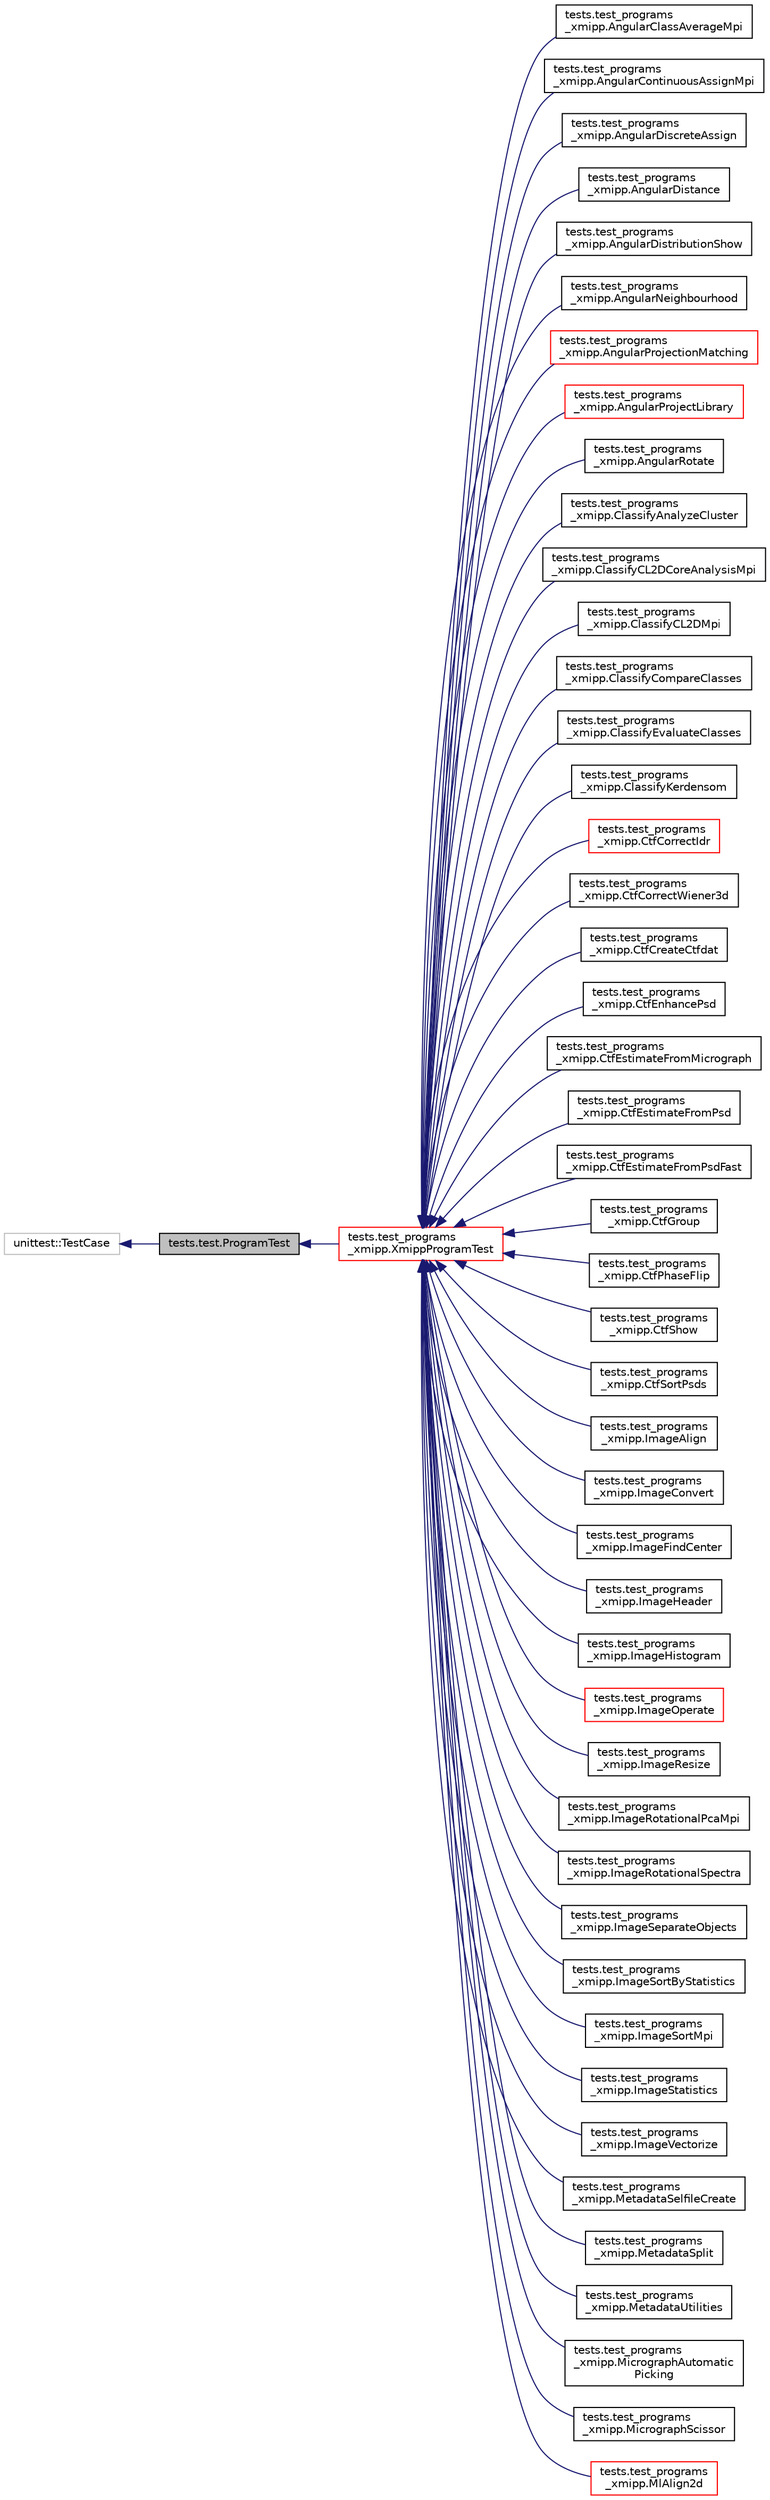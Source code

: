 digraph "tests.test.ProgramTest"
{
  edge [fontname="Helvetica",fontsize="10",labelfontname="Helvetica",labelfontsize="10"];
  node [fontname="Helvetica",fontsize="10",shape=record];
  rankdir="LR";
  Node0 [label="tests.test.ProgramTest",height=0.2,width=0.4,color="black", fillcolor="grey75", style="filled", fontcolor="black"];
  Node1 -> Node0 [dir="back",color="midnightblue",fontsize="10",style="solid",fontname="Helvetica"];
  Node1 [label="unittest::TestCase",height=0.2,width=0.4,color="grey75", fillcolor="white", style="filled"];
  Node0 -> Node2 [dir="back",color="midnightblue",fontsize="10",style="solid",fontname="Helvetica"];
  Node2 [label="tests.test_programs\l_xmipp.XmippProgramTest",height=0.2,width=0.4,color="red", fillcolor="white", style="filled",URL="$classtests_1_1test__programs__xmipp_1_1XmippProgramTest.html"];
  Node2 -> Node3 [dir="back",color="midnightblue",fontsize="10",style="solid",fontname="Helvetica"];
  Node3 [label="tests.test_programs\l_xmipp.AngularClassAverageMpi",height=0.2,width=0.4,color="black", fillcolor="white", style="filled",URL="$classtests_1_1test__programs__xmipp_1_1AngularClassAverageMpi.html"];
  Node2 -> Node4 [dir="back",color="midnightblue",fontsize="10",style="solid",fontname="Helvetica"];
  Node4 [label="tests.test_programs\l_xmipp.AngularContinuousAssignMpi",height=0.2,width=0.4,color="black", fillcolor="white", style="filled",URL="$classtests_1_1test__programs__xmipp_1_1AngularContinuousAssignMpi.html"];
  Node2 -> Node5 [dir="back",color="midnightblue",fontsize="10",style="solid",fontname="Helvetica"];
  Node5 [label="tests.test_programs\l_xmipp.AngularDiscreteAssign",height=0.2,width=0.4,color="black", fillcolor="white", style="filled",URL="$classtests_1_1test__programs__xmipp_1_1AngularDiscreteAssign.html"];
  Node2 -> Node6 [dir="back",color="midnightblue",fontsize="10",style="solid",fontname="Helvetica"];
  Node6 [label="tests.test_programs\l_xmipp.AngularDistance",height=0.2,width=0.4,color="black", fillcolor="white", style="filled",URL="$classtests_1_1test__programs__xmipp_1_1AngularDistance.html"];
  Node2 -> Node7 [dir="back",color="midnightblue",fontsize="10",style="solid",fontname="Helvetica"];
  Node7 [label="tests.test_programs\l_xmipp.AngularDistributionShow",height=0.2,width=0.4,color="black", fillcolor="white", style="filled",URL="$classtests_1_1test__programs__xmipp_1_1AngularDistributionShow.html"];
  Node2 -> Node8 [dir="back",color="midnightblue",fontsize="10",style="solid",fontname="Helvetica"];
  Node8 [label="tests.test_programs\l_xmipp.AngularNeighbourhood",height=0.2,width=0.4,color="black", fillcolor="white", style="filled",URL="$classtests_1_1test__programs__xmipp_1_1AngularNeighbourhood.html"];
  Node2 -> Node9 [dir="back",color="midnightblue",fontsize="10",style="solid",fontname="Helvetica"];
  Node9 [label="tests.test_programs\l_xmipp.AngularProjectionMatching",height=0.2,width=0.4,color="red", fillcolor="white", style="filled",URL="$classtests_1_1test__programs__xmipp_1_1AngularProjectionMatching.html"];
  Node2 -> Node11 [dir="back",color="midnightblue",fontsize="10",style="solid",fontname="Helvetica"];
  Node11 [label="tests.test_programs\l_xmipp.AngularProjectLibrary",height=0.2,width=0.4,color="red", fillcolor="white", style="filled",URL="$classtests_1_1test__programs__xmipp_1_1AngularProjectLibrary.html"];
  Node2 -> Node13 [dir="back",color="midnightblue",fontsize="10",style="solid",fontname="Helvetica"];
  Node13 [label="tests.test_programs\l_xmipp.AngularRotate",height=0.2,width=0.4,color="black", fillcolor="white", style="filled",URL="$classtests_1_1test__programs__xmipp_1_1AngularRotate.html"];
  Node2 -> Node14 [dir="back",color="midnightblue",fontsize="10",style="solid",fontname="Helvetica"];
  Node14 [label="tests.test_programs\l_xmipp.ClassifyAnalyzeCluster",height=0.2,width=0.4,color="black", fillcolor="white", style="filled",URL="$classtests_1_1test__programs__xmipp_1_1ClassifyAnalyzeCluster.html"];
  Node2 -> Node15 [dir="back",color="midnightblue",fontsize="10",style="solid",fontname="Helvetica"];
  Node15 [label="tests.test_programs\l_xmipp.ClassifyCL2DCoreAnalysisMpi",height=0.2,width=0.4,color="black", fillcolor="white", style="filled",URL="$classtests_1_1test__programs__xmipp_1_1ClassifyCL2DCoreAnalysisMpi.html"];
  Node2 -> Node16 [dir="back",color="midnightblue",fontsize="10",style="solid",fontname="Helvetica"];
  Node16 [label="tests.test_programs\l_xmipp.ClassifyCL2DMpi",height=0.2,width=0.4,color="black", fillcolor="white", style="filled",URL="$classtests_1_1test__programs__xmipp_1_1ClassifyCL2DMpi.html"];
  Node2 -> Node17 [dir="back",color="midnightblue",fontsize="10",style="solid",fontname="Helvetica"];
  Node17 [label="tests.test_programs\l_xmipp.ClassifyCompareClasses",height=0.2,width=0.4,color="black", fillcolor="white", style="filled",URL="$classtests_1_1test__programs__xmipp_1_1ClassifyCompareClasses.html"];
  Node2 -> Node18 [dir="back",color="midnightblue",fontsize="10",style="solid",fontname="Helvetica"];
  Node18 [label="tests.test_programs\l_xmipp.ClassifyEvaluateClasses",height=0.2,width=0.4,color="black", fillcolor="white", style="filled",URL="$classtests_1_1test__programs__xmipp_1_1ClassifyEvaluateClasses.html"];
  Node2 -> Node19 [dir="back",color="midnightblue",fontsize="10",style="solid",fontname="Helvetica"];
  Node19 [label="tests.test_programs\l_xmipp.ClassifyKerdensom",height=0.2,width=0.4,color="black", fillcolor="white", style="filled",URL="$classtests_1_1test__programs__xmipp_1_1ClassifyKerdensom.html"];
  Node2 -> Node20 [dir="back",color="midnightblue",fontsize="10",style="solid",fontname="Helvetica"];
  Node20 [label="tests.test_programs\l_xmipp.CtfCorrectIdr",height=0.2,width=0.4,color="red", fillcolor="white", style="filled",URL="$classtests_1_1test__programs__xmipp_1_1CtfCorrectIdr.html"];
  Node2 -> Node22 [dir="back",color="midnightblue",fontsize="10",style="solid",fontname="Helvetica"];
  Node22 [label="tests.test_programs\l_xmipp.CtfCorrectWiener3d",height=0.2,width=0.4,color="black", fillcolor="white", style="filled",URL="$classtests_1_1test__programs__xmipp_1_1CtfCorrectWiener3d.html"];
  Node2 -> Node23 [dir="back",color="midnightblue",fontsize="10",style="solid",fontname="Helvetica"];
  Node23 [label="tests.test_programs\l_xmipp.CtfCreateCtfdat",height=0.2,width=0.4,color="black", fillcolor="white", style="filled",URL="$classtests_1_1test__programs__xmipp_1_1CtfCreateCtfdat.html"];
  Node2 -> Node24 [dir="back",color="midnightblue",fontsize="10",style="solid",fontname="Helvetica"];
  Node24 [label="tests.test_programs\l_xmipp.CtfEnhancePsd",height=0.2,width=0.4,color="black", fillcolor="white", style="filled",URL="$classtests_1_1test__programs__xmipp_1_1CtfEnhancePsd.html"];
  Node2 -> Node25 [dir="back",color="midnightblue",fontsize="10",style="solid",fontname="Helvetica"];
  Node25 [label="tests.test_programs\l_xmipp.CtfEstimateFromMicrograph",height=0.2,width=0.4,color="black", fillcolor="white", style="filled",URL="$classtests_1_1test__programs__xmipp_1_1CtfEstimateFromMicrograph.html"];
  Node2 -> Node26 [dir="back",color="midnightblue",fontsize="10",style="solid",fontname="Helvetica"];
  Node26 [label="tests.test_programs\l_xmipp.CtfEstimateFromPsd",height=0.2,width=0.4,color="black", fillcolor="white", style="filled",URL="$classtests_1_1test__programs__xmipp_1_1CtfEstimateFromPsd.html"];
  Node2 -> Node27 [dir="back",color="midnightblue",fontsize="10",style="solid",fontname="Helvetica"];
  Node27 [label="tests.test_programs\l_xmipp.CtfEstimateFromPsdFast",height=0.2,width=0.4,color="black", fillcolor="white", style="filled",URL="$classtests_1_1test__programs__xmipp_1_1CtfEstimateFromPsdFast.html"];
  Node2 -> Node28 [dir="back",color="midnightblue",fontsize="10",style="solid",fontname="Helvetica"];
  Node28 [label="tests.test_programs\l_xmipp.CtfGroup",height=0.2,width=0.4,color="black", fillcolor="white", style="filled",URL="$classtests_1_1test__programs__xmipp_1_1CtfGroup.html"];
  Node2 -> Node29 [dir="back",color="midnightblue",fontsize="10",style="solid",fontname="Helvetica"];
  Node29 [label="tests.test_programs\l_xmipp.CtfPhaseFlip",height=0.2,width=0.4,color="black", fillcolor="white", style="filled",URL="$classtests_1_1test__programs__xmipp_1_1CtfPhaseFlip.html"];
  Node2 -> Node30 [dir="back",color="midnightblue",fontsize="10",style="solid",fontname="Helvetica"];
  Node30 [label="tests.test_programs\l_xmipp.CtfShow",height=0.2,width=0.4,color="black", fillcolor="white", style="filled",URL="$classtests_1_1test__programs__xmipp_1_1CtfShow.html"];
  Node2 -> Node31 [dir="back",color="midnightblue",fontsize="10",style="solid",fontname="Helvetica"];
  Node31 [label="tests.test_programs\l_xmipp.CtfSortPsds",height=0.2,width=0.4,color="black", fillcolor="white", style="filled",URL="$classtests_1_1test__programs__xmipp_1_1CtfSortPsds.html"];
  Node2 -> Node32 [dir="back",color="midnightblue",fontsize="10",style="solid",fontname="Helvetica"];
  Node32 [label="tests.test_programs\l_xmipp.ImageAlign",height=0.2,width=0.4,color="black", fillcolor="white", style="filled",URL="$classtests_1_1test__programs__xmipp_1_1ImageAlign.html"];
  Node2 -> Node33 [dir="back",color="midnightblue",fontsize="10",style="solid",fontname="Helvetica"];
  Node33 [label="tests.test_programs\l_xmipp.ImageConvert",height=0.2,width=0.4,color="black", fillcolor="white", style="filled",URL="$classtests_1_1test__programs__xmipp_1_1ImageConvert.html"];
  Node2 -> Node34 [dir="back",color="midnightblue",fontsize="10",style="solid",fontname="Helvetica"];
  Node34 [label="tests.test_programs\l_xmipp.ImageFindCenter",height=0.2,width=0.4,color="black", fillcolor="white", style="filled",URL="$classtests_1_1test__programs__xmipp_1_1ImageFindCenter.html"];
  Node2 -> Node35 [dir="back",color="midnightblue",fontsize="10",style="solid",fontname="Helvetica"];
  Node35 [label="tests.test_programs\l_xmipp.ImageHeader",height=0.2,width=0.4,color="black", fillcolor="white", style="filled",URL="$classtests_1_1test__programs__xmipp_1_1ImageHeader.html"];
  Node2 -> Node36 [dir="back",color="midnightblue",fontsize="10",style="solid",fontname="Helvetica"];
  Node36 [label="tests.test_programs\l_xmipp.ImageHistogram",height=0.2,width=0.4,color="black", fillcolor="white", style="filled",URL="$classtests_1_1test__programs__xmipp_1_1ImageHistogram.html"];
  Node2 -> Node37 [dir="back",color="midnightblue",fontsize="10",style="solid",fontname="Helvetica"];
  Node37 [label="tests.test_programs\l_xmipp.ImageOperate",height=0.2,width=0.4,color="red", fillcolor="white", style="filled",URL="$classtests_1_1test__programs__xmipp_1_1ImageOperate.html"];
  Node2 -> Node39 [dir="back",color="midnightblue",fontsize="10",style="solid",fontname="Helvetica"];
  Node39 [label="tests.test_programs\l_xmipp.ImageResize",height=0.2,width=0.4,color="black", fillcolor="white", style="filled",URL="$classtests_1_1test__programs__xmipp_1_1ImageResize.html"];
  Node2 -> Node40 [dir="back",color="midnightblue",fontsize="10",style="solid",fontname="Helvetica"];
  Node40 [label="tests.test_programs\l_xmipp.ImageRotationalPcaMpi",height=0.2,width=0.4,color="black", fillcolor="white", style="filled",URL="$classtests_1_1test__programs__xmipp_1_1ImageRotationalPcaMpi.html"];
  Node2 -> Node41 [dir="back",color="midnightblue",fontsize="10",style="solid",fontname="Helvetica"];
  Node41 [label="tests.test_programs\l_xmipp.ImageRotationalSpectra",height=0.2,width=0.4,color="black", fillcolor="white", style="filled",URL="$classtests_1_1test__programs__xmipp_1_1ImageRotationalSpectra.html"];
  Node2 -> Node42 [dir="back",color="midnightblue",fontsize="10",style="solid",fontname="Helvetica"];
  Node42 [label="tests.test_programs\l_xmipp.ImageSeparateObjects",height=0.2,width=0.4,color="black", fillcolor="white", style="filled",URL="$classtests_1_1test__programs__xmipp_1_1ImageSeparateObjects.html"];
  Node2 -> Node43 [dir="back",color="midnightblue",fontsize="10",style="solid",fontname="Helvetica"];
  Node43 [label="tests.test_programs\l_xmipp.ImageSortByStatistics",height=0.2,width=0.4,color="black", fillcolor="white", style="filled",URL="$classtests_1_1test__programs__xmipp_1_1ImageSortByStatistics.html"];
  Node2 -> Node44 [dir="back",color="midnightblue",fontsize="10",style="solid",fontname="Helvetica"];
  Node44 [label="tests.test_programs\l_xmipp.ImageSortMpi",height=0.2,width=0.4,color="black", fillcolor="white", style="filled",URL="$classtests_1_1test__programs__xmipp_1_1ImageSortMpi.html"];
  Node2 -> Node45 [dir="back",color="midnightblue",fontsize="10",style="solid",fontname="Helvetica"];
  Node45 [label="tests.test_programs\l_xmipp.ImageStatistics",height=0.2,width=0.4,color="black", fillcolor="white", style="filled",URL="$classtests_1_1test__programs__xmipp_1_1ImageStatistics.html"];
  Node2 -> Node46 [dir="back",color="midnightblue",fontsize="10",style="solid",fontname="Helvetica"];
  Node46 [label="tests.test_programs\l_xmipp.ImageVectorize",height=0.2,width=0.4,color="black", fillcolor="white", style="filled",URL="$classtests_1_1test__programs__xmipp_1_1ImageVectorize.html"];
  Node2 -> Node47 [dir="back",color="midnightblue",fontsize="10",style="solid",fontname="Helvetica"];
  Node47 [label="tests.test_programs\l_xmipp.MetadataSelfileCreate",height=0.2,width=0.4,color="black", fillcolor="white", style="filled",URL="$classtests_1_1test__programs__xmipp_1_1MetadataSelfileCreate.html"];
  Node2 -> Node48 [dir="back",color="midnightblue",fontsize="10",style="solid",fontname="Helvetica"];
  Node48 [label="tests.test_programs\l_xmipp.MetadataSplit",height=0.2,width=0.4,color="black", fillcolor="white", style="filled",URL="$classtests_1_1test__programs__xmipp_1_1MetadataSplit.html"];
  Node2 -> Node49 [dir="back",color="midnightblue",fontsize="10",style="solid",fontname="Helvetica"];
  Node49 [label="tests.test_programs\l_xmipp.MetadataUtilities",height=0.2,width=0.4,color="black", fillcolor="white", style="filled",URL="$classtests_1_1test__programs__xmipp_1_1MetadataUtilities.html"];
  Node2 -> Node50 [dir="back",color="midnightblue",fontsize="10",style="solid",fontname="Helvetica"];
  Node50 [label="tests.test_programs\l_xmipp.MicrographAutomatic\lPicking",height=0.2,width=0.4,color="black", fillcolor="white", style="filled",URL="$classtests_1_1test__programs__xmipp_1_1MicrographAutomaticPicking.html"];
  Node2 -> Node51 [dir="back",color="midnightblue",fontsize="10",style="solid",fontname="Helvetica"];
  Node51 [label="tests.test_programs\l_xmipp.MicrographScissor",height=0.2,width=0.4,color="black", fillcolor="white", style="filled",URL="$classtests_1_1test__programs__xmipp_1_1MicrographScissor.html"];
  Node2 -> Node52 [dir="back",color="midnightblue",fontsize="10",style="solid",fontname="Helvetica"];
  Node52 [label="tests.test_programs\l_xmipp.MlAlign2d",height=0.2,width=0.4,color="red", fillcolor="white", style="filled",URL="$classtests_1_1test__programs__xmipp_1_1MlAlign2d.html"];
}
